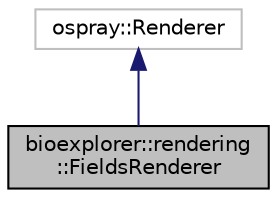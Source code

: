 digraph "bioexplorer::rendering::FieldsRenderer"
{
 // LATEX_PDF_SIZE
  edge [fontname="Helvetica",fontsize="10",labelfontname="Helvetica",labelfontsize="10"];
  node [fontname="Helvetica",fontsize="10",shape=record];
  Node1 [label="bioexplorer::rendering\l::FieldsRenderer",height=0.2,width=0.4,color="black", fillcolor="grey75", style="filled", fontcolor="black",tooltip="The FieldsRenderer class allows visualization of magnetic fields created by atoms in the 3D scene...."];
  Node2 -> Node1 [dir="back",color="midnightblue",fontsize="10",style="solid",fontname="Helvetica"];
  Node2 [label="ospray::Renderer",height=0.2,width=0.4,color="grey75", fillcolor="white", style="filled",tooltip=" "];
}
